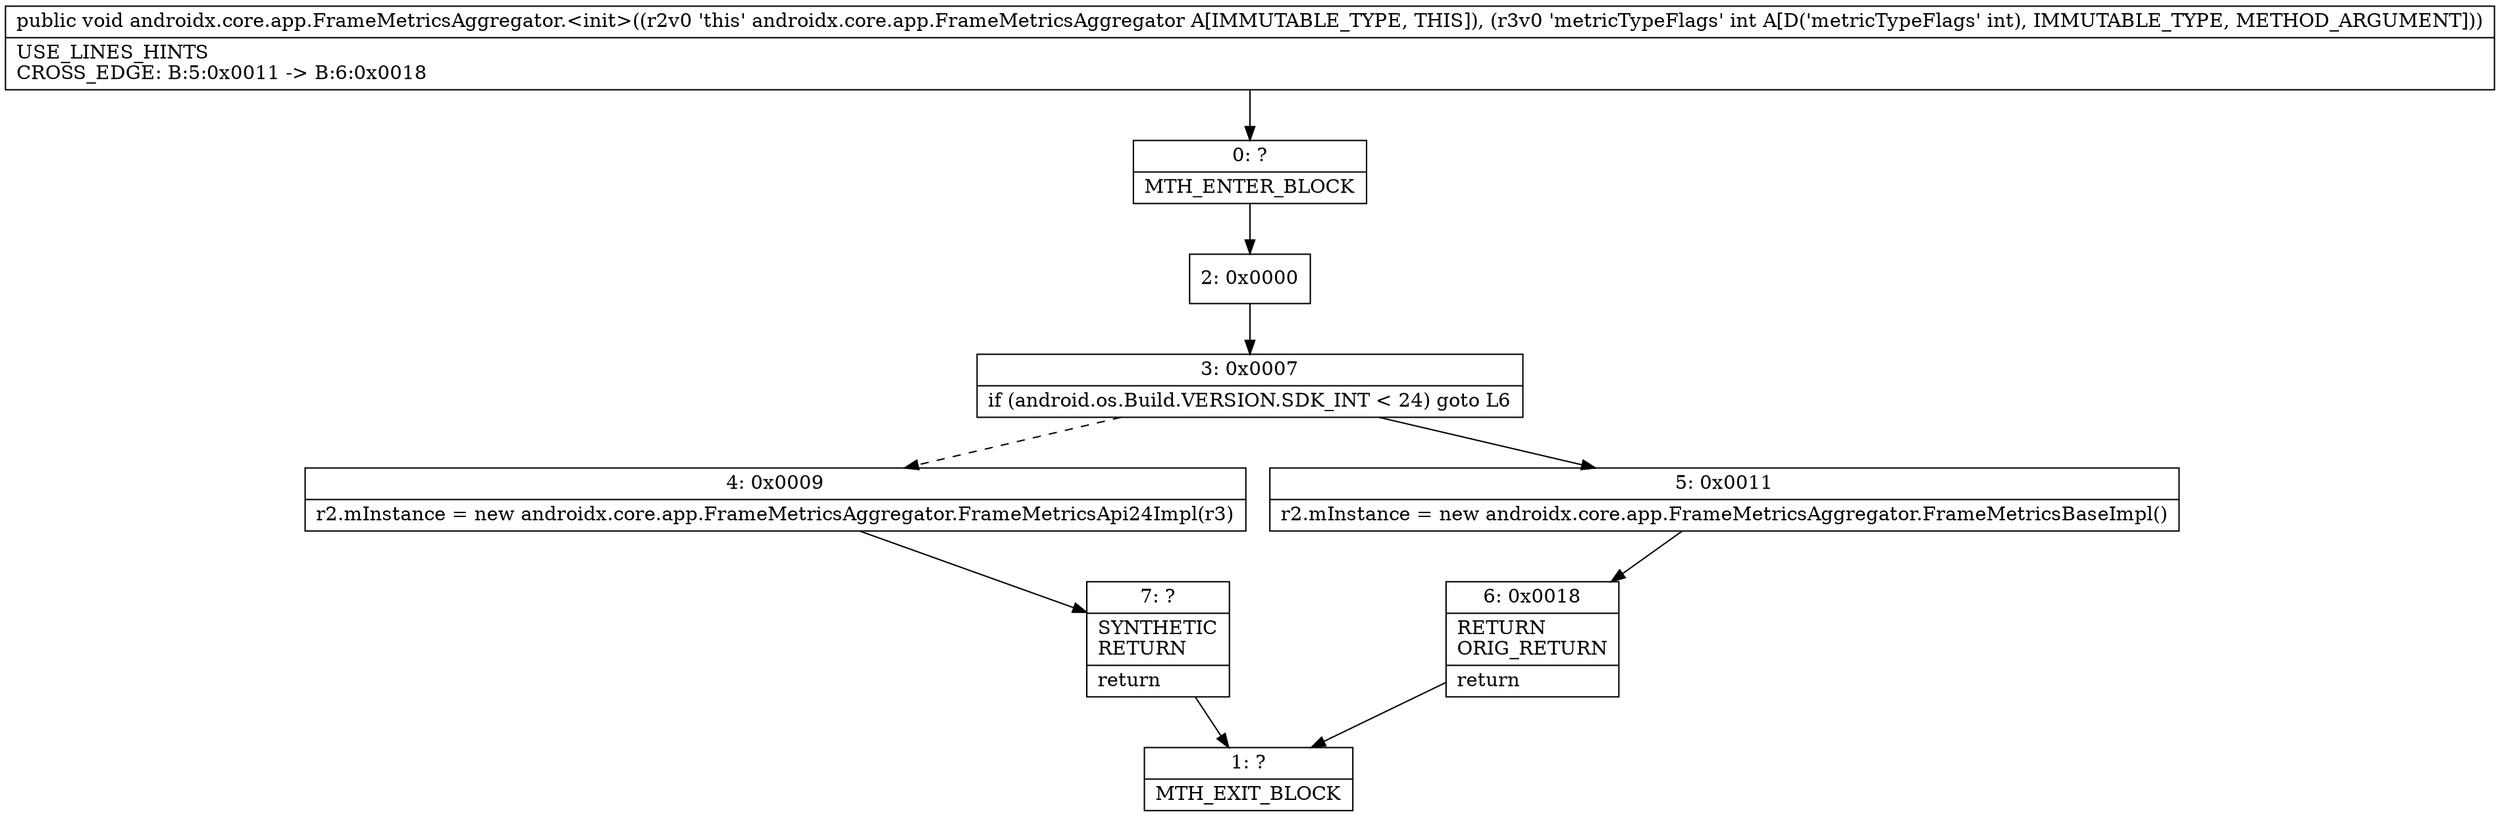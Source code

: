 digraph "CFG forandroidx.core.app.FrameMetricsAggregator.\<init\>(I)V" {
Node_0 [shape=record,label="{0\:\ ?|MTH_ENTER_BLOCK\l}"];
Node_2 [shape=record,label="{2\:\ 0x0000}"];
Node_3 [shape=record,label="{3\:\ 0x0007|if (android.os.Build.VERSION.SDK_INT \< 24) goto L6\l}"];
Node_4 [shape=record,label="{4\:\ 0x0009|r2.mInstance = new androidx.core.app.FrameMetricsAggregator.FrameMetricsApi24Impl(r3)\l}"];
Node_7 [shape=record,label="{7\:\ ?|SYNTHETIC\lRETURN\l|return\l}"];
Node_1 [shape=record,label="{1\:\ ?|MTH_EXIT_BLOCK\l}"];
Node_5 [shape=record,label="{5\:\ 0x0011|r2.mInstance = new androidx.core.app.FrameMetricsAggregator.FrameMetricsBaseImpl()\l}"];
Node_6 [shape=record,label="{6\:\ 0x0018|RETURN\lORIG_RETURN\l|return\l}"];
MethodNode[shape=record,label="{public void androidx.core.app.FrameMetricsAggregator.\<init\>((r2v0 'this' androidx.core.app.FrameMetricsAggregator A[IMMUTABLE_TYPE, THIS]), (r3v0 'metricTypeFlags' int A[D('metricTypeFlags' int), IMMUTABLE_TYPE, METHOD_ARGUMENT]))  | USE_LINES_HINTS\lCROSS_EDGE: B:5:0x0011 \-\> B:6:0x0018\l}"];
MethodNode -> Node_0;Node_0 -> Node_2;
Node_2 -> Node_3;
Node_3 -> Node_4[style=dashed];
Node_3 -> Node_5;
Node_4 -> Node_7;
Node_7 -> Node_1;
Node_5 -> Node_6;
Node_6 -> Node_1;
}

